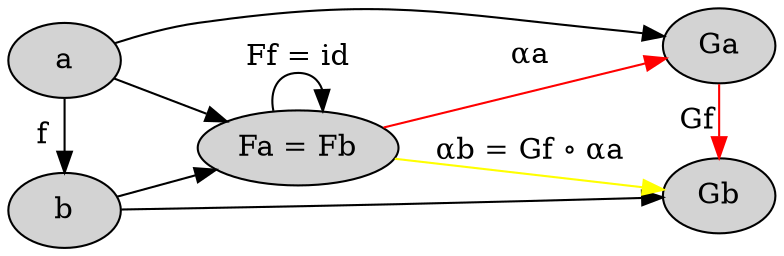 digraph {
  node [style="filled" color="black" fillcolor="lightgray"]

  rankdir=LR
  { rank=same a b }
  { rank=same Ga Gb }

  a [label="a"]
  b [label="b"]
  Ga [label="Ga"]
  Gb [label="Gb"]
  FaFb [label="Fa = Fb"]

  a -> b [label="f"]
  a -> Ga
  b -> Gb
  a -> FaFb
  b -> FaFb
  FaFb -> FaFb [label="Ff = id"]
  Ga -> Gb [label="Gf" color="red"]
  FaFb -> Ga [label="αa" color="red"]
  FaFb -> Gb [label="αb = Gf ∘ αa" color="yellow"]
}
